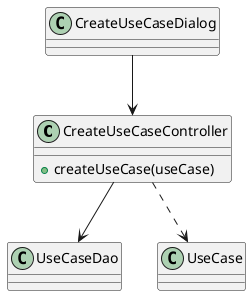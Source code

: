 @startuml
	class CreateUseCaseController {
	+createUseCase(useCase)
	}

	CreateUseCaseController --> UseCaseDao
	CreateUseCaseDialog --> CreateUseCaseController
	CreateUseCaseController ..> UseCase
@enduml

